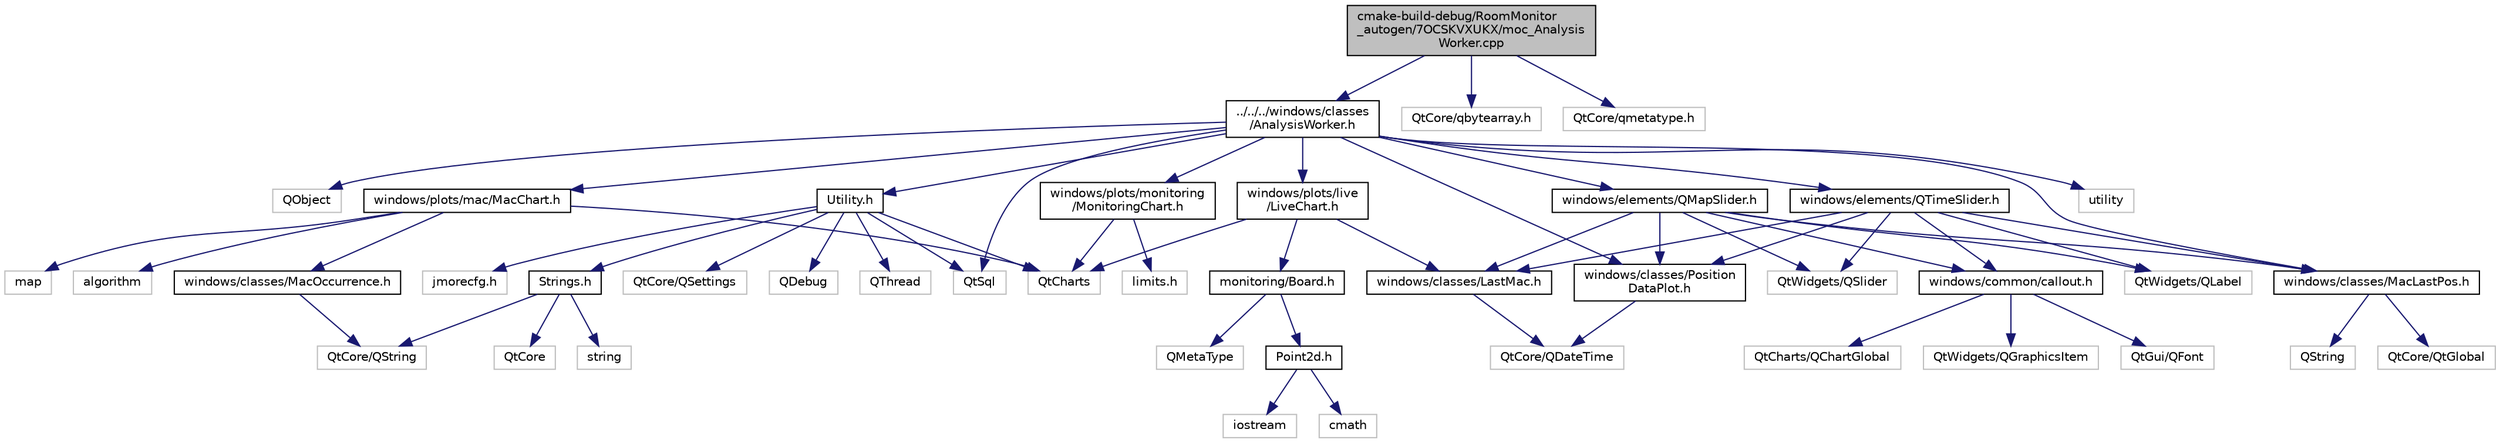 digraph "cmake-build-debug/RoomMonitor_autogen/7OCSKVXUKX/moc_AnalysisWorker.cpp"
{
  edge [fontname="Helvetica",fontsize="10",labelfontname="Helvetica",labelfontsize="10"];
  node [fontname="Helvetica",fontsize="10",shape=record];
  Node0 [label="cmake-build-debug/RoomMonitor\l_autogen/7OCSKVXUKX/moc_Analysis\lWorker.cpp",height=0.2,width=0.4,color="black", fillcolor="grey75", style="filled", fontcolor="black"];
  Node0 -> Node1 [color="midnightblue",fontsize="10",style="solid",fontname="Helvetica"];
  Node1 [label="../../../windows/classes\l/AnalysisWorker.h",height=0.2,width=0.4,color="black", fillcolor="white", style="filled",URL="$_analysis_worker_8h.html"];
  Node1 -> Node2 [color="midnightblue",fontsize="10",style="solid",fontname="Helvetica"];
  Node2 [label="QObject",height=0.2,width=0.4,color="grey75", fillcolor="white", style="filled"];
  Node1 -> Node3 [color="midnightblue",fontsize="10",style="solid",fontname="Helvetica"];
  Node3 [label="windows/plots/monitoring\l/MonitoringChart.h",height=0.2,width=0.4,color="black", fillcolor="white", style="filled",URL="$_monitoring_chart_8h.html"];
  Node3 -> Node4 [color="midnightblue",fontsize="10",style="solid",fontname="Helvetica"];
  Node4 [label="QtCharts",height=0.2,width=0.4,color="grey75", fillcolor="white", style="filled"];
  Node3 -> Node5 [color="midnightblue",fontsize="10",style="solid",fontname="Helvetica"];
  Node5 [label="limits.h",height=0.2,width=0.4,color="grey75", fillcolor="white", style="filled"];
  Node1 -> Node6 [color="midnightblue",fontsize="10",style="solid",fontname="Helvetica"];
  Node6 [label="QtSql",height=0.2,width=0.4,color="grey75", fillcolor="white", style="filled"];
  Node1 -> Node7 [color="midnightblue",fontsize="10",style="solid",fontname="Helvetica"];
  Node7 [label="utility",height=0.2,width=0.4,color="grey75", fillcolor="white", style="filled"];
  Node1 -> Node8 [color="midnightblue",fontsize="10",style="solid",fontname="Helvetica"];
  Node8 [label="windows/plots/mac/MacChart.h",height=0.2,width=0.4,color="black", fillcolor="white", style="filled",URL="$_mac_chart_8h.html"];
  Node8 -> Node4 [color="midnightblue",fontsize="10",style="solid",fontname="Helvetica"];
  Node8 -> Node9 [color="midnightblue",fontsize="10",style="solid",fontname="Helvetica"];
  Node9 [label="map",height=0.2,width=0.4,color="grey75", fillcolor="white", style="filled"];
  Node8 -> Node10 [color="midnightblue",fontsize="10",style="solid",fontname="Helvetica"];
  Node10 [label="algorithm",height=0.2,width=0.4,color="grey75", fillcolor="white", style="filled"];
  Node8 -> Node11 [color="midnightblue",fontsize="10",style="solid",fontname="Helvetica"];
  Node11 [label="windows/classes/MacOccurrence.h",height=0.2,width=0.4,color="black", fillcolor="white", style="filled",URL="$_mac_occurrence_8h.html"];
  Node11 -> Node12 [color="midnightblue",fontsize="10",style="solid",fontname="Helvetica"];
  Node12 [label="QtCore/QString",height=0.2,width=0.4,color="grey75", fillcolor="white", style="filled"];
  Node1 -> Node13 [color="midnightblue",fontsize="10",style="solid",fontname="Helvetica"];
  Node13 [label="Utility.h",height=0.2,width=0.4,color="black", fillcolor="white", style="filled",URL="$_utility_8h.html"];
  Node13 -> Node6 [color="midnightblue",fontsize="10",style="solid",fontname="Helvetica"];
  Node13 -> Node14 [color="midnightblue",fontsize="10",style="solid",fontname="Helvetica"];
  Node14 [label="QtCore/QSettings",height=0.2,width=0.4,color="grey75", fillcolor="white", style="filled"];
  Node13 -> Node15 [color="midnightblue",fontsize="10",style="solid",fontname="Helvetica"];
  Node15 [label="QDebug",height=0.2,width=0.4,color="grey75", fillcolor="white", style="filled"];
  Node13 -> Node16 [color="midnightblue",fontsize="10",style="solid",fontname="Helvetica"];
  Node16 [label="QThread",height=0.2,width=0.4,color="grey75", fillcolor="white", style="filled"];
  Node13 -> Node4 [color="midnightblue",fontsize="10",style="solid",fontname="Helvetica"];
  Node13 -> Node17 [color="midnightblue",fontsize="10",style="solid",fontname="Helvetica"];
  Node17 [label="jmorecfg.h",height=0.2,width=0.4,color="grey75", fillcolor="white", style="filled"];
  Node13 -> Node18 [color="midnightblue",fontsize="10",style="solid",fontname="Helvetica"];
  Node18 [label="Strings.h",height=0.2,width=0.4,color="black", fillcolor="white", style="filled",URL="$_strings_8h.html"];
  Node18 -> Node19 [color="midnightblue",fontsize="10",style="solid",fontname="Helvetica"];
  Node19 [label="string",height=0.2,width=0.4,color="grey75", fillcolor="white", style="filled"];
  Node18 -> Node12 [color="midnightblue",fontsize="10",style="solid",fontname="Helvetica"];
  Node18 -> Node20 [color="midnightblue",fontsize="10",style="solid",fontname="Helvetica"];
  Node20 [label="QtCore",height=0.2,width=0.4,color="grey75", fillcolor="white", style="filled"];
  Node1 -> Node21 [color="midnightblue",fontsize="10",style="solid",fontname="Helvetica"];
  Node21 [label="windows/plots/live\l/LiveChart.h",height=0.2,width=0.4,color="black", fillcolor="white", style="filled",URL="$_live_chart_8h.html"];
  Node21 -> Node4 [color="midnightblue",fontsize="10",style="solid",fontname="Helvetica"];
  Node21 -> Node22 [color="midnightblue",fontsize="10",style="solid",fontname="Helvetica"];
  Node22 [label="monitoring/Board.h",height=0.2,width=0.4,color="black", fillcolor="white", style="filled",URL="$_board_8h.html"];
  Node22 -> Node23 [color="midnightblue",fontsize="10",style="solid",fontname="Helvetica"];
  Node23 [label="Point2d.h",height=0.2,width=0.4,color="black", fillcolor="white", style="filled",URL="$_point2d_8h.html"];
  Node23 -> Node24 [color="midnightblue",fontsize="10",style="solid",fontname="Helvetica"];
  Node24 [label="iostream",height=0.2,width=0.4,color="grey75", fillcolor="white", style="filled"];
  Node23 -> Node25 [color="midnightblue",fontsize="10",style="solid",fontname="Helvetica"];
  Node25 [label="cmath",height=0.2,width=0.4,color="grey75", fillcolor="white", style="filled"];
  Node22 -> Node26 [color="midnightblue",fontsize="10",style="solid",fontname="Helvetica"];
  Node26 [label="QMetaType",height=0.2,width=0.4,color="grey75", fillcolor="white", style="filled"];
  Node21 -> Node27 [color="midnightblue",fontsize="10",style="solid",fontname="Helvetica"];
  Node27 [label="windows/classes/LastMac.h",height=0.2,width=0.4,color="black", fillcolor="white", style="filled",URL="$_last_mac_8h.html"];
  Node27 -> Node28 [color="midnightblue",fontsize="10",style="solid",fontname="Helvetica"];
  Node28 [label="QtCore/QDateTime",height=0.2,width=0.4,color="grey75", fillcolor="white", style="filled"];
  Node1 -> Node29 [color="midnightblue",fontsize="10",style="solid",fontname="Helvetica"];
  Node29 [label="windows/elements/QTimeSlider.h",height=0.2,width=0.4,color="black", fillcolor="white", style="filled",URL="$_q_time_slider_8h.html"];
  Node29 -> Node30 [color="midnightblue",fontsize="10",style="solid",fontname="Helvetica"];
  Node30 [label="QtWidgets/QSlider",height=0.2,width=0.4,color="grey75", fillcolor="white", style="filled"];
  Node29 -> Node31 [color="midnightblue",fontsize="10",style="solid",fontname="Helvetica"];
  Node31 [label="windows/common/callout.h",height=0.2,width=0.4,color="black", fillcolor="white", style="filled",URL="$callout_8h.html"];
  Node31 -> Node32 [color="midnightblue",fontsize="10",style="solid",fontname="Helvetica"];
  Node32 [label="QtCharts/QChartGlobal",height=0.2,width=0.4,color="grey75", fillcolor="white", style="filled"];
  Node31 -> Node33 [color="midnightblue",fontsize="10",style="solid",fontname="Helvetica"];
  Node33 [label="QtWidgets/QGraphicsItem",height=0.2,width=0.4,color="grey75", fillcolor="white", style="filled"];
  Node31 -> Node34 [color="midnightblue",fontsize="10",style="solid",fontname="Helvetica"];
  Node34 [label="QtGui/QFont",height=0.2,width=0.4,color="grey75", fillcolor="white", style="filled"];
  Node29 -> Node35 [color="midnightblue",fontsize="10",style="solid",fontname="Helvetica"];
  Node35 [label="QtWidgets/QLabel",height=0.2,width=0.4,color="grey75", fillcolor="white", style="filled"];
  Node29 -> Node36 [color="midnightblue",fontsize="10",style="solid",fontname="Helvetica"];
  Node36 [label="windows/classes/Position\lDataPlot.h",height=0.2,width=0.4,color="black", fillcolor="white", style="filled",URL="$_position_data_plot_8h.html"];
  Node36 -> Node28 [color="midnightblue",fontsize="10",style="solid",fontname="Helvetica"];
  Node29 -> Node37 [color="midnightblue",fontsize="10",style="solid",fontname="Helvetica"];
  Node37 [label="windows/classes/MacLastPos.h",height=0.2,width=0.4,color="black", fillcolor="white", style="filled",URL="$_mac_last_pos_8h.html"];
  Node37 -> Node38 [color="midnightblue",fontsize="10",style="solid",fontname="Helvetica"];
  Node38 [label="QtCore/QtGlobal",height=0.2,width=0.4,color="grey75", fillcolor="white", style="filled"];
  Node37 -> Node39 [color="midnightblue",fontsize="10",style="solid",fontname="Helvetica"];
  Node39 [label="QString",height=0.2,width=0.4,color="grey75", fillcolor="white", style="filled"];
  Node29 -> Node27 [color="midnightblue",fontsize="10",style="solid",fontname="Helvetica"];
  Node1 -> Node40 [color="midnightblue",fontsize="10",style="solid",fontname="Helvetica"];
  Node40 [label="windows/elements/QMapSlider.h",height=0.2,width=0.4,color="black", fillcolor="white", style="filled",URL="$_q_map_slider_8h.html"];
  Node40 -> Node30 [color="midnightblue",fontsize="10",style="solid",fontname="Helvetica"];
  Node40 -> Node31 [color="midnightblue",fontsize="10",style="solid",fontname="Helvetica"];
  Node40 -> Node35 [color="midnightblue",fontsize="10",style="solid",fontname="Helvetica"];
  Node40 -> Node36 [color="midnightblue",fontsize="10",style="solid",fontname="Helvetica"];
  Node40 -> Node37 [color="midnightblue",fontsize="10",style="solid",fontname="Helvetica"];
  Node40 -> Node27 [color="midnightblue",fontsize="10",style="solid",fontname="Helvetica"];
  Node1 -> Node36 [color="midnightblue",fontsize="10",style="solid",fontname="Helvetica"];
  Node1 -> Node37 [color="midnightblue",fontsize="10",style="solid",fontname="Helvetica"];
  Node0 -> Node41 [color="midnightblue",fontsize="10",style="solid",fontname="Helvetica"];
  Node41 [label="QtCore/qbytearray.h",height=0.2,width=0.4,color="grey75", fillcolor="white", style="filled"];
  Node0 -> Node42 [color="midnightblue",fontsize="10",style="solid",fontname="Helvetica"];
  Node42 [label="QtCore/qmetatype.h",height=0.2,width=0.4,color="grey75", fillcolor="white", style="filled"];
}
